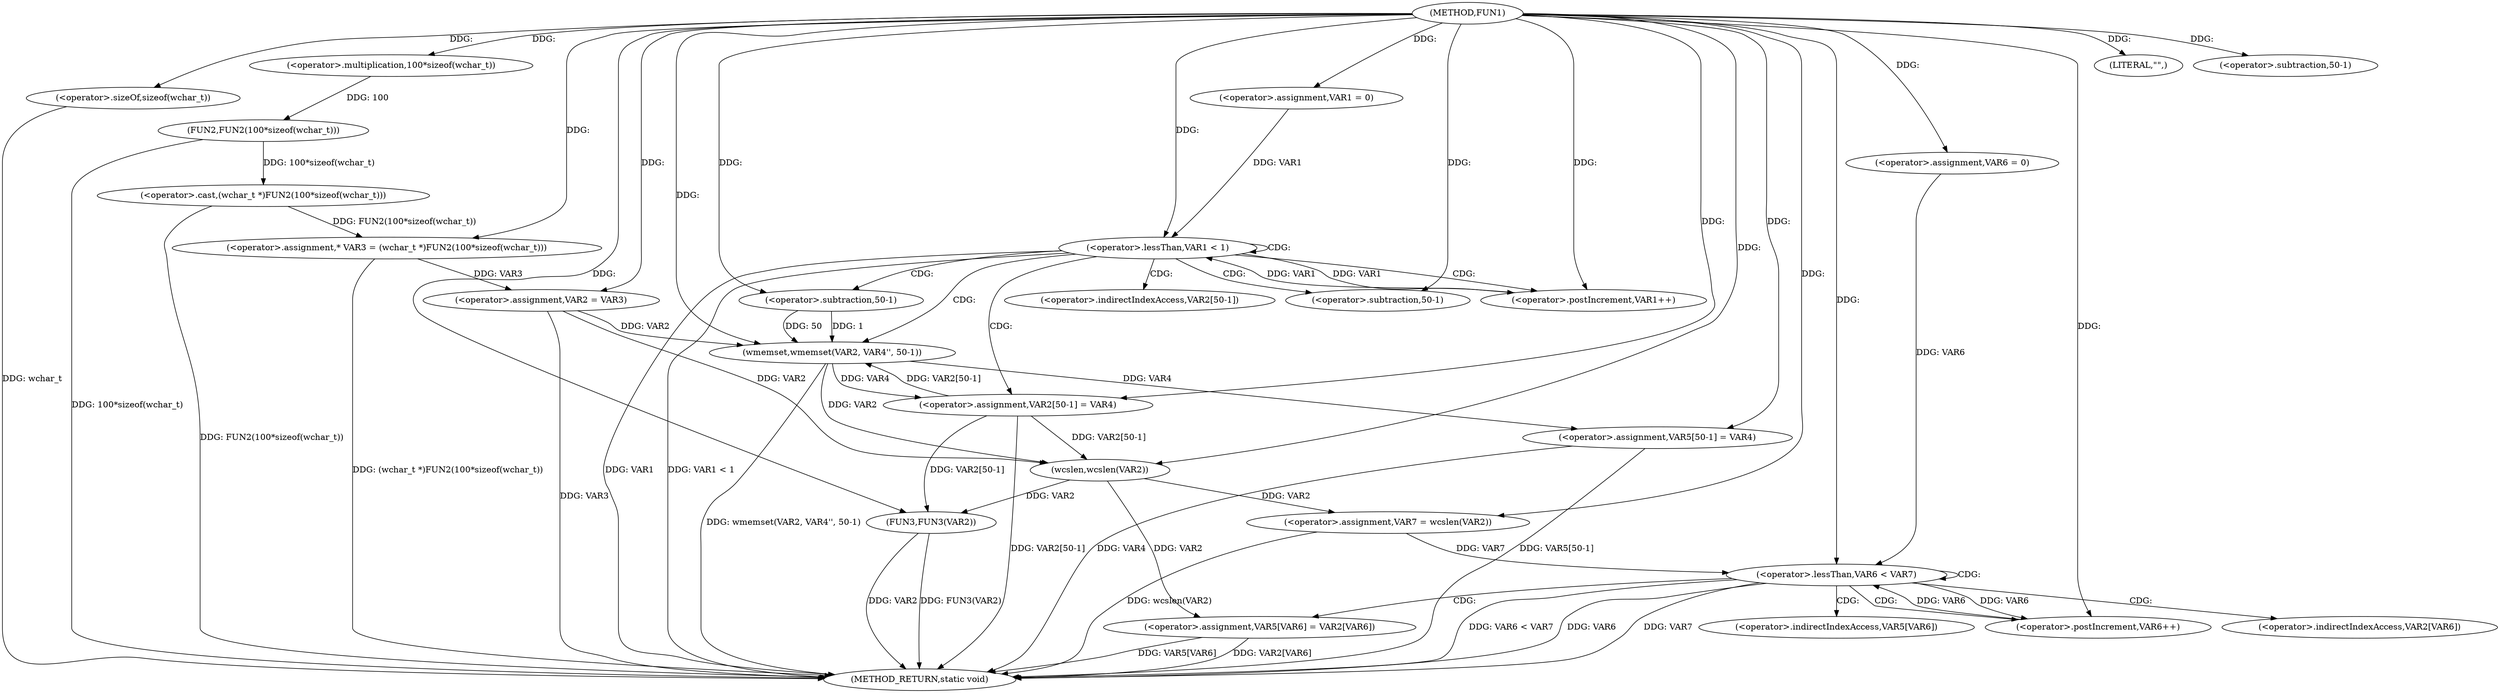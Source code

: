 digraph FUN1 {  
"1000100" [label = "(METHOD,FUN1)" ]
"1000174" [label = "(METHOD_RETURN,static void)" ]
"1000105" [label = "(<operator>.assignment,* VAR3 = (wchar_t *)FUN2(100*sizeof(wchar_t)))" ]
"1000107" [label = "(<operator>.cast,(wchar_t *)FUN2(100*sizeof(wchar_t)))" ]
"1000109" [label = "(FUN2,FUN2(100*sizeof(wchar_t)))" ]
"1000110" [label = "(<operator>.multiplication,100*sizeof(wchar_t))" ]
"1000112" [label = "(<operator>.sizeOf,sizeof(wchar_t))" ]
"1000114" [label = "(<operator>.assignment,VAR2 = VAR3)" ]
"1000118" [label = "(<operator>.assignment,VAR1 = 0)" ]
"1000121" [label = "(<operator>.lessThan,VAR1 < 1)" ]
"1000124" [label = "(<operator>.postIncrement,VAR1++)" ]
"1000127" [label = "(wmemset,wmemset(VAR2, VAR4'', 50-1))" ]
"1000130" [label = "(<operator>.subtraction,50-1)" ]
"1000133" [label = "(<operator>.assignment,VAR2[50-1] = VAR4)" ]
"1000136" [label = "(<operator>.subtraction,50-1)" ]
"1000141" [label = "(LITERAL,\"\",)" ]
"1000144" [label = "(<operator>.assignment,VAR7 = wcslen(VAR2))" ]
"1000146" [label = "(wcslen,wcslen(VAR2))" ]
"1000149" [label = "(<operator>.assignment,VAR6 = 0)" ]
"1000152" [label = "(<operator>.lessThan,VAR6 < VAR7)" ]
"1000155" [label = "(<operator>.postIncrement,VAR6++)" ]
"1000158" [label = "(<operator>.assignment,VAR5[VAR6] = VAR2[VAR6])" ]
"1000165" [label = "(<operator>.assignment,VAR5[50-1] = VAR4)" ]
"1000168" [label = "(<operator>.subtraction,50-1)" ]
"1000172" [label = "(FUN3,FUN3(VAR2))" ]
"1000134" [label = "(<operator>.indirectIndexAccess,VAR2[50-1])" ]
"1000159" [label = "(<operator>.indirectIndexAccess,VAR5[VAR6])" ]
"1000162" [label = "(<operator>.indirectIndexAccess,VAR2[VAR6])" ]
  "1000158" -> "1000174"  [ label = "DDG: VAR5[VAR6]"] 
  "1000172" -> "1000174"  [ label = "DDG: FUN3(VAR2)"] 
  "1000105" -> "1000174"  [ label = "DDG: (wchar_t *)FUN2(100*sizeof(wchar_t))"] 
  "1000121" -> "1000174"  [ label = "DDG: VAR1 < 1"] 
  "1000152" -> "1000174"  [ label = "DDG: VAR7"] 
  "1000114" -> "1000174"  [ label = "DDG: VAR3"] 
  "1000107" -> "1000174"  [ label = "DDG: FUN2(100*sizeof(wchar_t))"] 
  "1000165" -> "1000174"  [ label = "DDG: VAR5[50-1]"] 
  "1000152" -> "1000174"  [ label = "DDG: VAR6 < VAR7"] 
  "1000133" -> "1000174"  [ label = "DDG: VAR2[50-1]"] 
  "1000127" -> "1000174"  [ label = "DDG: wmemset(VAR2, VAR4'', 50-1)"] 
  "1000152" -> "1000174"  [ label = "DDG: VAR6"] 
  "1000112" -> "1000174"  [ label = "DDG: wchar_t"] 
  "1000109" -> "1000174"  [ label = "DDG: 100*sizeof(wchar_t)"] 
  "1000172" -> "1000174"  [ label = "DDG: VAR2"] 
  "1000121" -> "1000174"  [ label = "DDG: VAR1"] 
  "1000165" -> "1000174"  [ label = "DDG: VAR4"] 
  "1000158" -> "1000174"  [ label = "DDG: VAR2[VAR6]"] 
  "1000144" -> "1000174"  [ label = "DDG: wcslen(VAR2)"] 
  "1000107" -> "1000105"  [ label = "DDG: FUN2(100*sizeof(wchar_t))"] 
  "1000100" -> "1000105"  [ label = "DDG: "] 
  "1000109" -> "1000107"  [ label = "DDG: 100*sizeof(wchar_t)"] 
  "1000110" -> "1000109"  [ label = "DDG: 100"] 
  "1000100" -> "1000110"  [ label = "DDG: "] 
  "1000100" -> "1000112"  [ label = "DDG: "] 
  "1000105" -> "1000114"  [ label = "DDG: VAR3"] 
  "1000100" -> "1000114"  [ label = "DDG: "] 
  "1000100" -> "1000118"  [ label = "DDG: "] 
  "1000124" -> "1000121"  [ label = "DDG: VAR1"] 
  "1000118" -> "1000121"  [ label = "DDG: VAR1"] 
  "1000100" -> "1000121"  [ label = "DDG: "] 
  "1000121" -> "1000124"  [ label = "DDG: VAR1"] 
  "1000100" -> "1000124"  [ label = "DDG: "] 
  "1000133" -> "1000127"  [ label = "DDG: VAR2[50-1]"] 
  "1000114" -> "1000127"  [ label = "DDG: VAR2"] 
  "1000100" -> "1000127"  [ label = "DDG: "] 
  "1000130" -> "1000127"  [ label = "DDG: 50"] 
  "1000130" -> "1000127"  [ label = "DDG: 1"] 
  "1000100" -> "1000130"  [ label = "DDG: "] 
  "1000127" -> "1000133"  [ label = "DDG: VAR4"] 
  "1000100" -> "1000133"  [ label = "DDG: "] 
  "1000100" -> "1000136"  [ label = "DDG: "] 
  "1000100" -> "1000141"  [ label = "DDG: "] 
  "1000146" -> "1000144"  [ label = "DDG: VAR2"] 
  "1000100" -> "1000144"  [ label = "DDG: "] 
  "1000133" -> "1000146"  [ label = "DDG: VAR2[50-1]"] 
  "1000114" -> "1000146"  [ label = "DDG: VAR2"] 
  "1000127" -> "1000146"  [ label = "DDG: VAR2"] 
  "1000100" -> "1000146"  [ label = "DDG: "] 
  "1000100" -> "1000149"  [ label = "DDG: "] 
  "1000149" -> "1000152"  [ label = "DDG: VAR6"] 
  "1000155" -> "1000152"  [ label = "DDG: VAR6"] 
  "1000100" -> "1000152"  [ label = "DDG: "] 
  "1000144" -> "1000152"  [ label = "DDG: VAR7"] 
  "1000152" -> "1000155"  [ label = "DDG: VAR6"] 
  "1000100" -> "1000155"  [ label = "DDG: "] 
  "1000146" -> "1000158"  [ label = "DDG: VAR2"] 
  "1000100" -> "1000165"  [ label = "DDG: "] 
  "1000127" -> "1000165"  [ label = "DDG: VAR4"] 
  "1000100" -> "1000168"  [ label = "DDG: "] 
  "1000133" -> "1000172"  [ label = "DDG: VAR2[50-1]"] 
  "1000146" -> "1000172"  [ label = "DDG: VAR2"] 
  "1000100" -> "1000172"  [ label = "DDG: "] 
  "1000121" -> "1000121"  [ label = "CDG: "] 
  "1000121" -> "1000127"  [ label = "CDG: "] 
  "1000121" -> "1000124"  [ label = "CDG: "] 
  "1000121" -> "1000130"  [ label = "CDG: "] 
  "1000121" -> "1000133"  [ label = "CDG: "] 
  "1000121" -> "1000136"  [ label = "CDG: "] 
  "1000121" -> "1000134"  [ label = "CDG: "] 
  "1000152" -> "1000159"  [ label = "CDG: "] 
  "1000152" -> "1000158"  [ label = "CDG: "] 
  "1000152" -> "1000155"  [ label = "CDG: "] 
  "1000152" -> "1000152"  [ label = "CDG: "] 
  "1000152" -> "1000162"  [ label = "CDG: "] 
}

